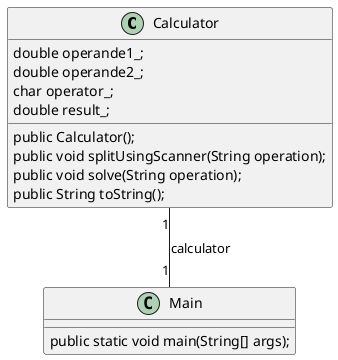 @startuml

class Calculator {
    double operande1_;
    double operande2_;
    char operator_;
    double result_;

    public Calculator();
    public void splitUsingScanner(String operation);
    public void solve(String operation);
    public String toString();
}

class Main {
    public static void main(String[] args);
} 

Main "1" -up- "1" Calculator: calculator

@enduml
